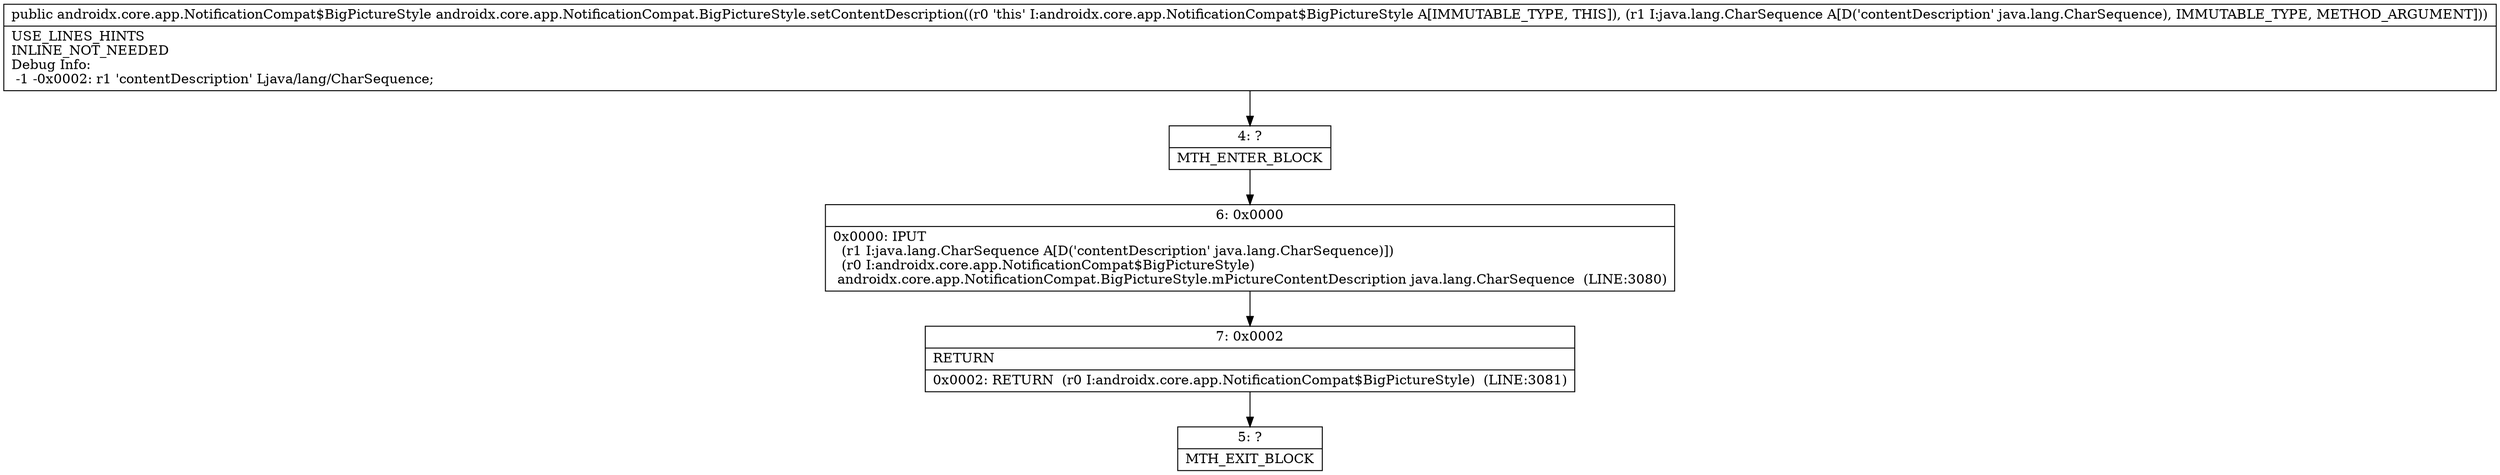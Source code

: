 digraph "CFG forandroidx.core.app.NotificationCompat.BigPictureStyle.setContentDescription(Ljava\/lang\/CharSequence;)Landroidx\/core\/app\/NotificationCompat$BigPictureStyle;" {
Node_4 [shape=record,label="{4\:\ ?|MTH_ENTER_BLOCK\l}"];
Node_6 [shape=record,label="{6\:\ 0x0000|0x0000: IPUT  \l  (r1 I:java.lang.CharSequence A[D('contentDescription' java.lang.CharSequence)])\l  (r0 I:androidx.core.app.NotificationCompat$BigPictureStyle)\l androidx.core.app.NotificationCompat.BigPictureStyle.mPictureContentDescription java.lang.CharSequence  (LINE:3080)\l}"];
Node_7 [shape=record,label="{7\:\ 0x0002|RETURN\l|0x0002: RETURN  (r0 I:androidx.core.app.NotificationCompat$BigPictureStyle)  (LINE:3081)\l}"];
Node_5 [shape=record,label="{5\:\ ?|MTH_EXIT_BLOCK\l}"];
MethodNode[shape=record,label="{public androidx.core.app.NotificationCompat$BigPictureStyle androidx.core.app.NotificationCompat.BigPictureStyle.setContentDescription((r0 'this' I:androidx.core.app.NotificationCompat$BigPictureStyle A[IMMUTABLE_TYPE, THIS]), (r1 I:java.lang.CharSequence A[D('contentDescription' java.lang.CharSequence), IMMUTABLE_TYPE, METHOD_ARGUMENT]))  | USE_LINES_HINTS\lINLINE_NOT_NEEDED\lDebug Info:\l  \-1 \-0x0002: r1 'contentDescription' Ljava\/lang\/CharSequence;\l}"];
MethodNode -> Node_4;Node_4 -> Node_6;
Node_6 -> Node_7;
Node_7 -> Node_5;
}

